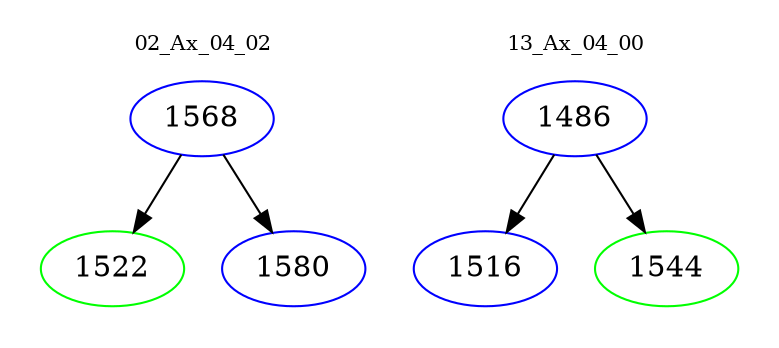 digraph{
subgraph cluster_0 {
color = white
label = "02_Ax_04_02";
fontsize=10;
T0_1568 [label="1568", color="blue"]
T0_1568 -> T0_1522 [color="black"]
T0_1522 [label="1522", color="green"]
T0_1568 -> T0_1580 [color="black"]
T0_1580 [label="1580", color="blue"]
}
subgraph cluster_1 {
color = white
label = "13_Ax_04_00";
fontsize=10;
T1_1486 [label="1486", color="blue"]
T1_1486 -> T1_1516 [color="black"]
T1_1516 [label="1516", color="blue"]
T1_1486 -> T1_1544 [color="black"]
T1_1544 [label="1544", color="green"]
}
}
